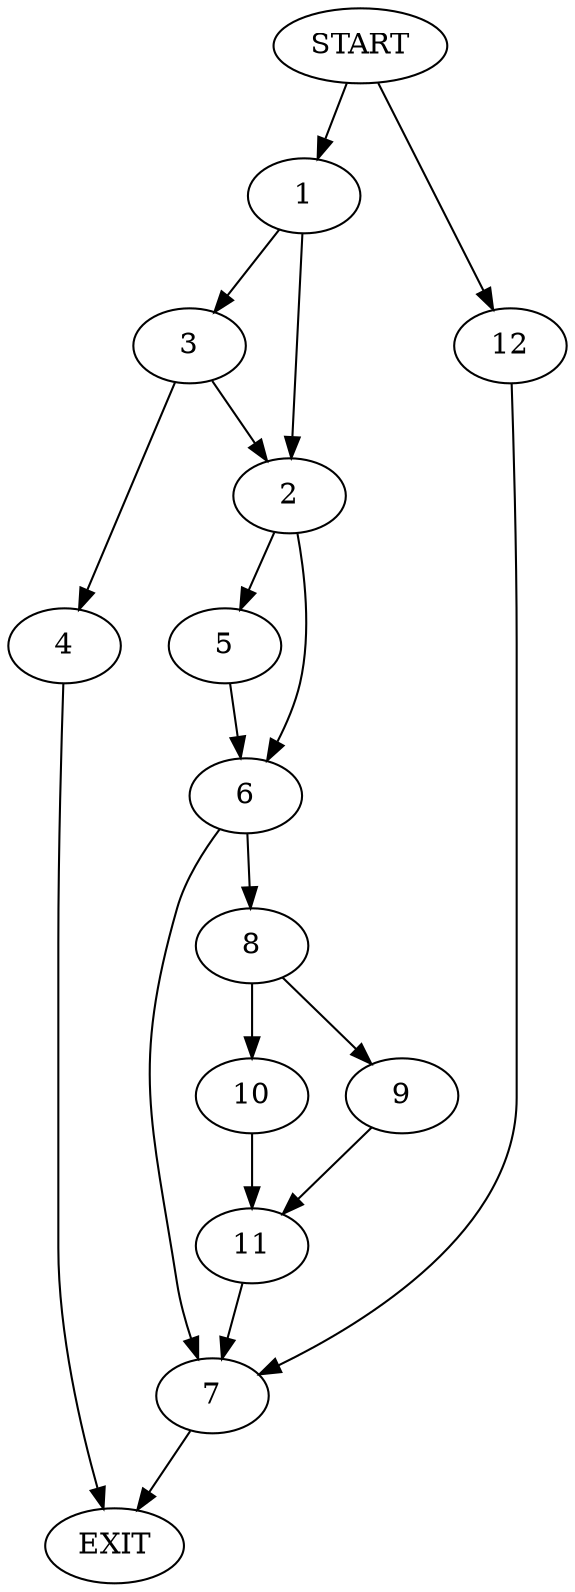 digraph {
0 [label="START"]
13 [label="EXIT"]
0 -> 1
1 -> 2
1 -> 3
3 -> 4
3 -> 2
2 -> 5
2 -> 6
4 -> 13
5 -> 6
6 -> 7
6 -> 8
7 -> 13
8 -> 9
8 -> 10
10 -> 11
9 -> 11
11 -> 7
0 -> 12
12 -> 7
}
